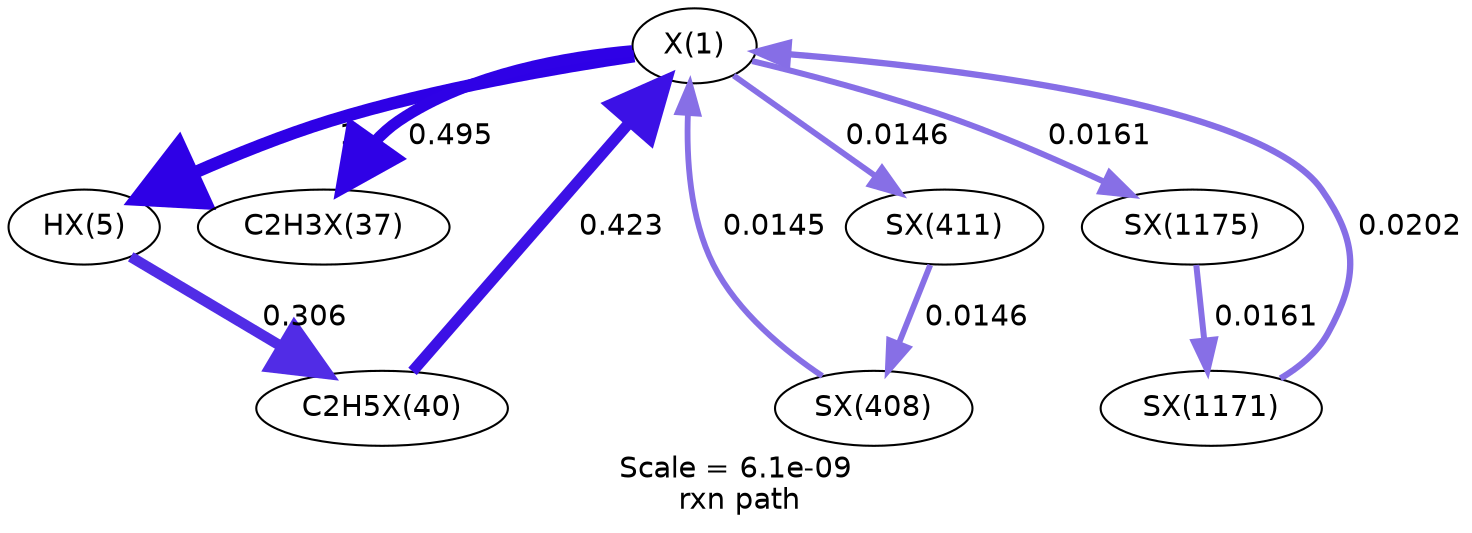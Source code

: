 digraph reaction_paths {
center=1;
s29 -> s30[fontname="Helvetica", style="setlinewidth(6)", arrowsize=3, color="0.7, 1.5, 0.9"
, label=" 1"];
s29 -> s31[fontname="Helvetica", style="setlinewidth(5.47)", arrowsize=2.73, color="0.7, 0.995, 0.9"
, label=" 0.495"];
s32 -> s29[fontname="Helvetica", style="setlinewidth(5.35)", arrowsize=2.67, color="0.7, 0.923, 0.9"
, label=" 0.423"];
s38 -> s29[fontname="Helvetica", style="setlinewidth(2.8)", arrowsize=1.4, color="0.7, 0.514, 0.9"
, label=" 0.0145"];
s29 -> s40[fontname="Helvetica", style="setlinewidth(2.81)", arrowsize=1.4, color="0.7, 0.515, 0.9"
, label=" 0.0146"];
s48 -> s29[fontname="Helvetica", style="setlinewidth(3.05)", arrowsize=1.53, color="0.7, 0.52, 0.9"
, label=" 0.0202"];
s29 -> s50[fontname="Helvetica", style="setlinewidth(2.88)", arrowsize=1.44, color="0.7, 0.516, 0.9"
, label=" 0.0161"];
s30 -> s32[fontname="Helvetica", style="setlinewidth(5.1)", arrowsize=2.55, color="0.7, 0.806, 0.9"
, label=" 0.306"];
s40 -> s38[fontname="Helvetica", style="setlinewidth(2.81)", arrowsize=1.4, color="0.7, 0.515, 0.9"
, label=" 0.0146"];
s50 -> s48[fontname="Helvetica", style="setlinewidth(2.88)", arrowsize=1.44, color="0.7, 0.516, 0.9"
, label=" 0.0161"];
s29 [ fontname="Helvetica", label="X(1)"];
s30 [ fontname="Helvetica", label="HX(5)"];
s31 [ fontname="Helvetica", label="C2H3X(37)"];
s32 [ fontname="Helvetica", label="C2H5X(40)"];
s38 [ fontname="Helvetica", label="SX(408)"];
s40 [ fontname="Helvetica", label="SX(411)"];
s48 [ fontname="Helvetica", label="SX(1171)"];
s50 [ fontname="Helvetica", label="SX(1175)"];
 label = "Scale = 6.1e-09\l rxn path";
 fontname = "Helvetica";
}
